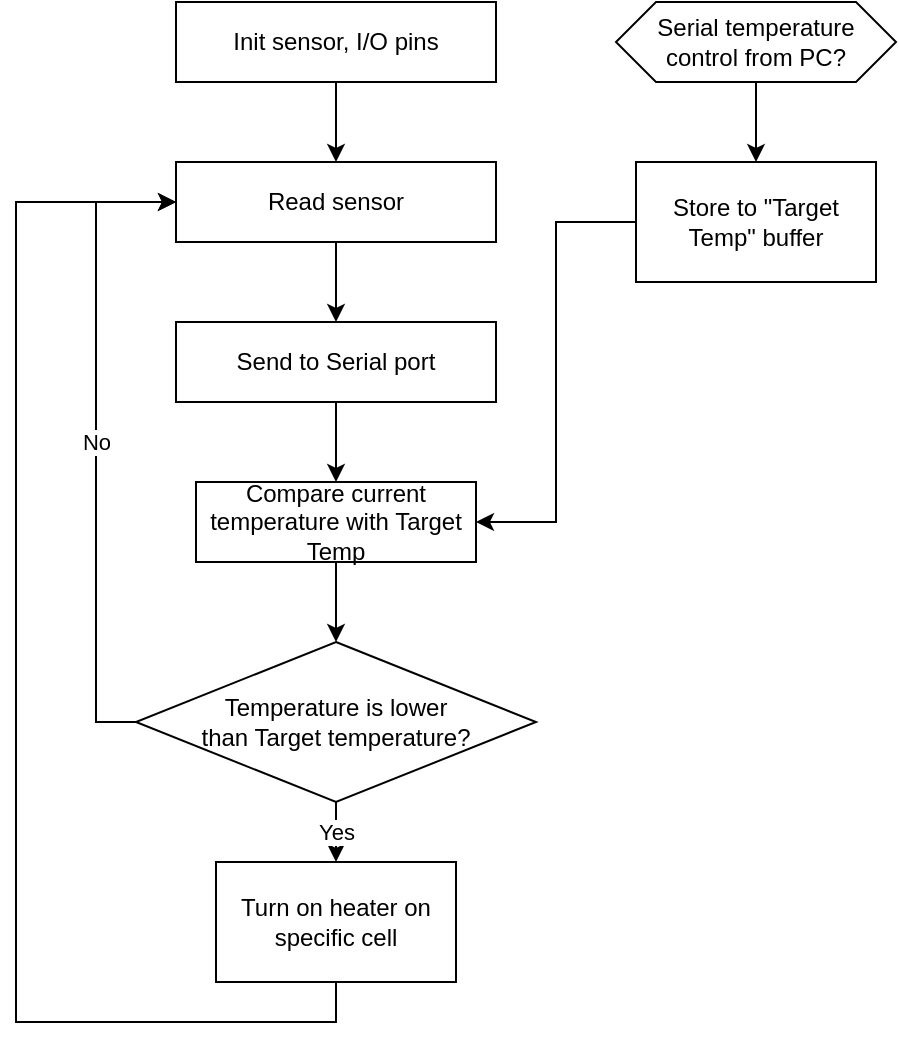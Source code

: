 <mxfile version="15.3.8" type="github"><diagram id="9JrVcuJjV1-2SIJiLxl0" name="Page-1"><mxGraphModel dx="1422" dy="882" grid="1" gridSize="10" guides="1" tooltips="1" connect="1" arrows="1" fold="1" page="1" pageScale="1" pageWidth="827" pageHeight="1169" math="0" shadow="0"><root><mxCell id="0"/><mxCell id="1" parent="0"/><mxCell id="_3nKcOMEmNpgq7ctSqpu-19" style="edgeStyle=orthogonalEdgeStyle;rounded=0;orthogonalLoop=1;jettySize=auto;html=1;exitX=0.5;exitY=1;exitDx=0;exitDy=0;" edge="1" parent="1" source="_3nKcOMEmNpgq7ctSqpu-1" target="_3nKcOMEmNpgq7ctSqpu-2"><mxGeometry relative="1" as="geometry"/></mxCell><mxCell id="_3nKcOMEmNpgq7ctSqpu-1" value="Init sensor, I/O pins" style="rounded=0;whiteSpace=wrap;html=1;" vertex="1" parent="1"><mxGeometry x="200" y="80" width="160" height="40" as="geometry"/></mxCell><mxCell id="_3nKcOMEmNpgq7ctSqpu-4" value="" style="edgeStyle=orthogonalEdgeStyle;rounded=0;orthogonalLoop=1;jettySize=auto;html=1;" edge="1" parent="1" source="_3nKcOMEmNpgq7ctSqpu-2" target="_3nKcOMEmNpgq7ctSqpu-3"><mxGeometry relative="1" as="geometry"/></mxCell><mxCell id="_3nKcOMEmNpgq7ctSqpu-2" value="Read sensor" style="rounded=0;whiteSpace=wrap;html=1;" vertex="1" parent="1"><mxGeometry x="200" y="160" width="160" height="40" as="geometry"/></mxCell><mxCell id="_3nKcOMEmNpgq7ctSqpu-15" value="" style="edgeStyle=orthogonalEdgeStyle;rounded=0;orthogonalLoop=1;jettySize=auto;html=1;" edge="1" parent="1" source="_3nKcOMEmNpgq7ctSqpu-3" target="_3nKcOMEmNpgq7ctSqpu-14"><mxGeometry relative="1" as="geometry"/></mxCell><mxCell id="_3nKcOMEmNpgq7ctSqpu-3" value="Send to Serial port" style="whiteSpace=wrap;html=1;rounded=0;" vertex="1" parent="1"><mxGeometry x="200" y="240" width="160" height="40" as="geometry"/></mxCell><mxCell id="_3nKcOMEmNpgq7ctSqpu-13" value="" style="edgeStyle=orthogonalEdgeStyle;rounded=0;orthogonalLoop=1;jettySize=auto;html=1;" edge="1" parent="1" source="_3nKcOMEmNpgq7ctSqpu-9" target="_3nKcOMEmNpgq7ctSqpu-12"><mxGeometry relative="1" as="geometry"/></mxCell><mxCell id="_3nKcOMEmNpgq7ctSqpu-9" value="Serial temperature control from PC?" style="shape=hexagon;perimeter=hexagonPerimeter2;whiteSpace=wrap;html=1;fixedSize=1;" vertex="1" parent="1"><mxGeometry x="420" y="80" width="140" height="40" as="geometry"/></mxCell><mxCell id="_3nKcOMEmNpgq7ctSqpu-18" style="edgeStyle=orthogonalEdgeStyle;rounded=0;orthogonalLoop=1;jettySize=auto;html=1;entryX=1;entryY=0.5;entryDx=0;entryDy=0;" edge="1" parent="1" source="_3nKcOMEmNpgq7ctSqpu-12" target="_3nKcOMEmNpgq7ctSqpu-14"><mxGeometry relative="1" as="geometry"/></mxCell><mxCell id="_3nKcOMEmNpgq7ctSqpu-12" value="Store to &quot;Target Temp&quot; buffer" style="whiteSpace=wrap;html=1;" vertex="1" parent="1"><mxGeometry x="430" y="160" width="120" height="60" as="geometry"/></mxCell><mxCell id="_3nKcOMEmNpgq7ctSqpu-17" value="" style="edgeStyle=orthogonalEdgeStyle;rounded=0;orthogonalLoop=1;jettySize=auto;html=1;" edge="1" parent="1" source="_3nKcOMEmNpgq7ctSqpu-14" target="_3nKcOMEmNpgq7ctSqpu-16"><mxGeometry relative="1" as="geometry"/></mxCell><mxCell id="_3nKcOMEmNpgq7ctSqpu-14" value="Compare current temperature with Target Temp" style="whiteSpace=wrap;html=1;rounded=0;" vertex="1" parent="1"><mxGeometry x="210" y="320" width="140" height="40" as="geometry"/></mxCell><mxCell id="_3nKcOMEmNpgq7ctSqpu-20" value="No" style="edgeStyle=orthogonalEdgeStyle;rounded=0;orthogonalLoop=1;jettySize=auto;html=1;exitX=0;exitY=0.5;exitDx=0;exitDy=0;entryX=0;entryY=0.5;entryDx=0;entryDy=0;" edge="1" parent="1" source="_3nKcOMEmNpgq7ctSqpu-16" target="_3nKcOMEmNpgq7ctSqpu-2"><mxGeometry relative="1" as="geometry"/></mxCell><mxCell id="_3nKcOMEmNpgq7ctSqpu-22" value="Yes" style="edgeStyle=orthogonalEdgeStyle;rounded=0;orthogonalLoop=1;jettySize=auto;html=1;" edge="1" parent="1" source="_3nKcOMEmNpgq7ctSqpu-16" target="_3nKcOMEmNpgq7ctSqpu-21"><mxGeometry relative="1" as="geometry"/></mxCell><mxCell id="_3nKcOMEmNpgq7ctSqpu-16" value="Temperature is lower&lt;br&gt;than Target temperature?" style="rhombus;whiteSpace=wrap;html=1;rounded=0;" vertex="1" parent="1"><mxGeometry x="180" y="400" width="200" height="80" as="geometry"/></mxCell><mxCell id="_3nKcOMEmNpgq7ctSqpu-24" style="edgeStyle=orthogonalEdgeStyle;rounded=0;orthogonalLoop=1;jettySize=auto;html=1;exitX=0.5;exitY=1;exitDx=0;exitDy=0;entryX=0;entryY=0.5;entryDx=0;entryDy=0;" edge="1" parent="1" source="_3nKcOMEmNpgq7ctSqpu-21" target="_3nKcOMEmNpgq7ctSqpu-2"><mxGeometry relative="1" as="geometry"><Array as="points"><mxPoint x="280" y="590"/><mxPoint x="120" y="590"/><mxPoint x="120" y="180"/></Array></mxGeometry></mxCell><mxCell id="_3nKcOMEmNpgq7ctSqpu-21" value="Turn on heater on specific cell" style="whiteSpace=wrap;html=1;rounded=0;" vertex="1" parent="1"><mxGeometry x="220" y="510" width="120" height="60" as="geometry"/></mxCell></root></mxGraphModel></diagram></mxfile>